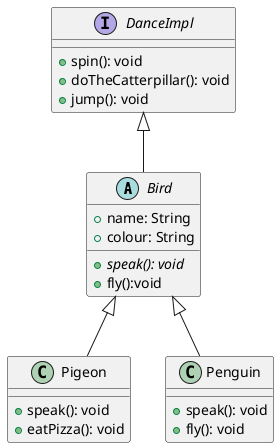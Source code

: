 @startuml
'https://plantuml.com/class-diagram


abstract class Bird {
    + name: String
    + colour: String

    {abstract} +speak(): void
    +fly():void
}

class Pigeon {
    +speak(): void
    +eatPizza(): void
}

class Penguin {
    +speak(): void
    +fly(): void
}

interface DanceImpl {
    +spin(): void
    +doTheCatterpillar(): void
    +jump(): void
}

DanceImpl <|-- Bird
Bird <|-- Pigeon
Bird <|-- Penguin

@enduml